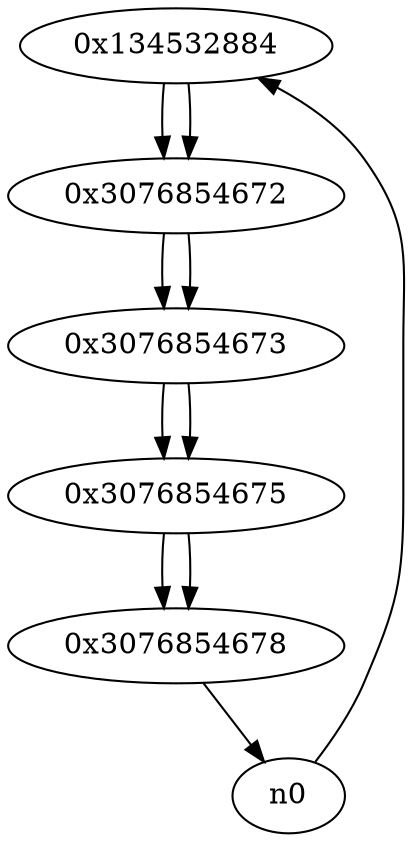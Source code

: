 digraph G{
/* nodes */
  n1 [label="0x134532884"]
  n2 [label="0x3076854672"]
  n3 [label="0x3076854673"]
  n4 [label="0x3076854675"]
  n5 [label="0x3076854678"]
/* edges */
n1 -> n2;
n0 -> n1;
n2 -> n3;
n1 -> n2;
n3 -> n4;
n2 -> n3;
n4 -> n5;
n3 -> n4;
n5 -> n0;
n4 -> n5;
}
